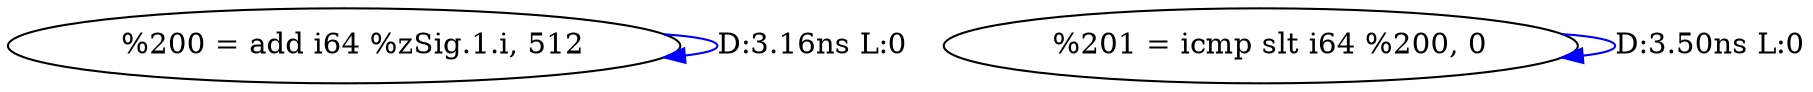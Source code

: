 digraph {
Node0x3868bb0[label="  %200 = add i64 %zSig.1.i, 512"];
Node0x3868bb0 -> Node0x3868bb0[label="D:3.16ns L:0",color=blue];
Node0x3868c90[label="  %201 = icmp slt i64 %200, 0"];
Node0x3868c90 -> Node0x3868c90[label="D:3.50ns L:0",color=blue];
}
